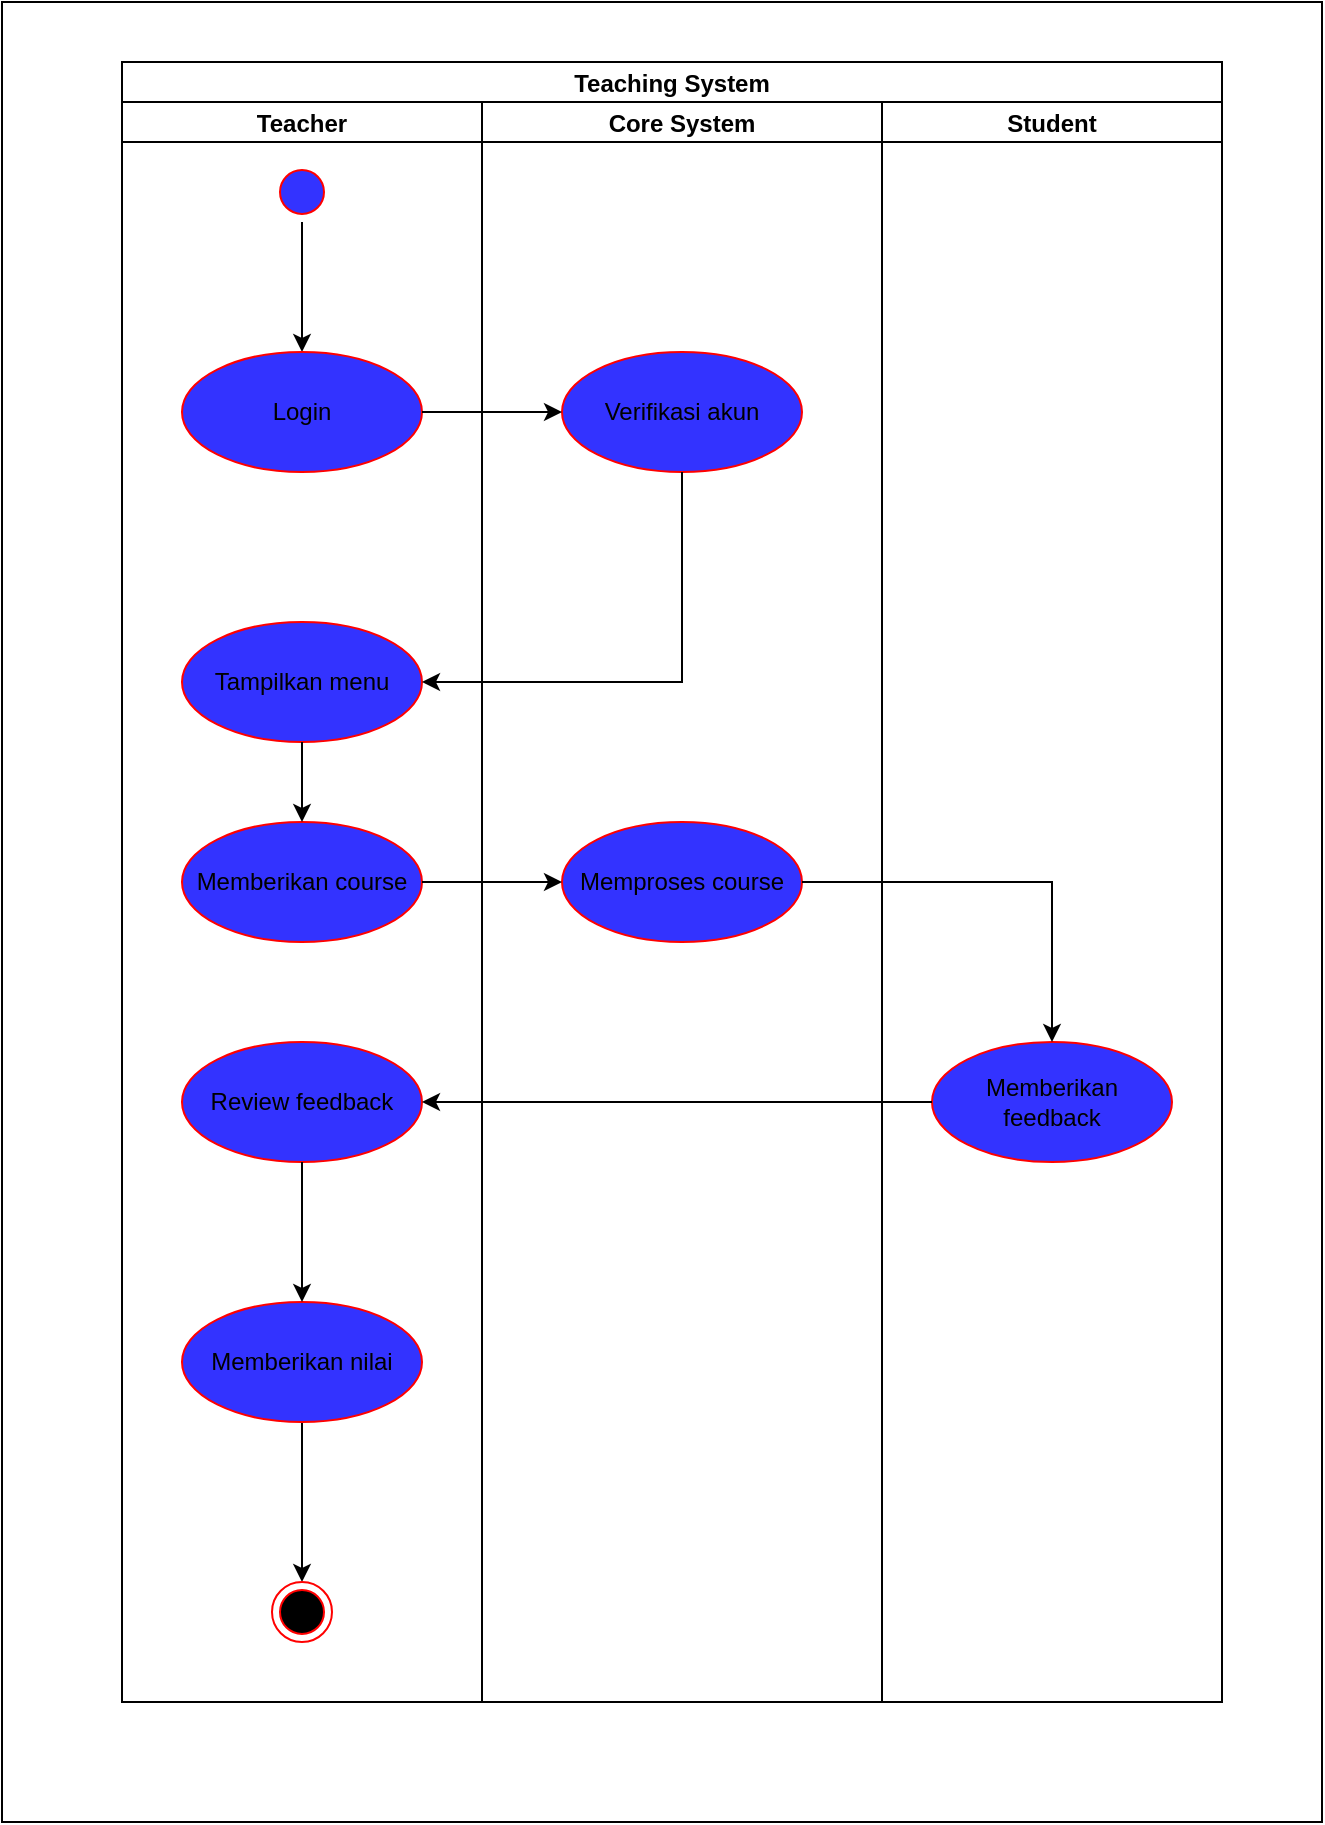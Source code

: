 <mxfile version="14.8.1" type="github">
  <diagram id="19WhXKONC-OqO6uyHztn" name="Page-1">
    <mxGraphModel dx="2893" dy="1717" grid="1" gridSize="10" guides="1" tooltips="1" connect="1" arrows="1" fold="1" page="1" pageScale="1" pageWidth="1100" pageHeight="1700" math="0" shadow="0">
      <root>
        <mxCell id="0" />
        <mxCell id="1" parent="0" />
        <mxCell id="XUvmTbuk2_gbkxKLoFfj-4" value="" style="rounded=0;whiteSpace=wrap;html=1;" vertex="1" parent="1">
          <mxGeometry x="260" y="170" width="660" height="910" as="geometry" />
        </mxCell>
        <mxCell id="-n3JT8xs_y32vfmvB7lT-1" value="Teaching System" style="swimlane;childLayout=stackLayout;resizeParent=1;resizeParentMax=0;startSize=20;" parent="1" vertex="1">
          <mxGeometry x="320" y="200" width="550" height="820" as="geometry" />
        </mxCell>
        <mxCell id="-n3JT8xs_y32vfmvB7lT-2" value="Teacher" style="swimlane;startSize=20;" parent="-n3JT8xs_y32vfmvB7lT-1" vertex="1">
          <mxGeometry y="20" width="180" height="800" as="geometry" />
        </mxCell>
        <mxCell id="yrBjrWcVxZzmMX7ZwHTp-6" value="" style="edgeStyle=orthogonalEdgeStyle;rounded=0;orthogonalLoop=1;jettySize=auto;html=1;" parent="-n3JT8xs_y32vfmvB7lT-2" source="yrBjrWcVxZzmMX7ZwHTp-1" target="yrBjrWcVxZzmMX7ZwHTp-5" edge="1">
          <mxGeometry relative="1" as="geometry" />
        </mxCell>
        <mxCell id="yrBjrWcVxZzmMX7ZwHTp-1" value="" style="ellipse;html=1;shape=startState;strokeColor=#ff0000;fillColor=#3333FF;" parent="-n3JT8xs_y32vfmvB7lT-2" vertex="1">
          <mxGeometry x="75" y="30" width="30" height="30" as="geometry" />
        </mxCell>
        <mxCell id="yrBjrWcVxZzmMX7ZwHTp-5" value="Login" style="ellipse;whiteSpace=wrap;html=1;strokeColor=#ff0000;fillColor=#3333FF;" parent="-n3JT8xs_y32vfmvB7lT-2" vertex="1">
          <mxGeometry x="30" y="125" width="120" height="60" as="geometry" />
        </mxCell>
        <mxCell id="yrBjrWcVxZzmMX7ZwHTp-9" value="Tampilkan menu" style="ellipse;whiteSpace=wrap;html=1;strokeColor=#ff0000;fillColor=#3333FF;" parent="-n3JT8xs_y32vfmvB7lT-2" vertex="1">
          <mxGeometry x="30" y="260" width="120" height="60" as="geometry" />
        </mxCell>
        <mxCell id="yrBjrWcVxZzmMX7ZwHTp-20" value="Review feedback" style="ellipse;whiteSpace=wrap;html=1;strokeColor=#ff0000;fillColor=#3333FF;" parent="-n3JT8xs_y32vfmvB7lT-2" vertex="1">
          <mxGeometry x="30" y="470" width="120" height="60" as="geometry" />
        </mxCell>
        <mxCell id="yrBjrWcVxZzmMX7ZwHTp-11" value="Memberikan course" style="ellipse;whiteSpace=wrap;html=1;strokeColor=#ff0000;fillColor=#3333FF;" parent="-n3JT8xs_y32vfmvB7lT-2" vertex="1">
          <mxGeometry x="30" y="360" width="120" height="60" as="geometry" />
        </mxCell>
        <mxCell id="yrBjrWcVxZzmMX7ZwHTp-12" value="" style="edgeStyle=orthogonalEdgeStyle;rounded=0;orthogonalLoop=1;jettySize=auto;html=1;" parent="-n3JT8xs_y32vfmvB7lT-2" source="yrBjrWcVxZzmMX7ZwHTp-9" target="yrBjrWcVxZzmMX7ZwHTp-11" edge="1">
          <mxGeometry relative="1" as="geometry">
            <Array as="points">
              <mxPoint x="90" y="360" />
            </Array>
          </mxGeometry>
        </mxCell>
        <mxCell id="yrBjrWcVxZzmMX7ZwHTp-26" value="" style="edgeStyle=orthogonalEdgeStyle;rounded=0;orthogonalLoop=1;jettySize=auto;html=1;" parent="-n3JT8xs_y32vfmvB7lT-2" source="yrBjrWcVxZzmMX7ZwHTp-22" edge="1">
          <mxGeometry relative="1" as="geometry">
            <mxPoint x="90" y="740" as="targetPoint" />
          </mxGeometry>
        </mxCell>
        <mxCell id="yrBjrWcVxZzmMX7ZwHTp-22" value="Memberikan nilai" style="ellipse;whiteSpace=wrap;html=1;strokeColor=#ff0000;fillColor=#3333FF;" parent="-n3JT8xs_y32vfmvB7lT-2" vertex="1">
          <mxGeometry x="30" y="600" width="120" height="60" as="geometry" />
        </mxCell>
        <mxCell id="yrBjrWcVxZzmMX7ZwHTp-23" value="" style="edgeStyle=orthogonalEdgeStyle;rounded=0;orthogonalLoop=1;jettySize=auto;html=1;" parent="-n3JT8xs_y32vfmvB7lT-2" source="yrBjrWcVxZzmMX7ZwHTp-20" target="yrBjrWcVxZzmMX7ZwHTp-22" edge="1">
          <mxGeometry relative="1" as="geometry">
            <Array as="points">
              <mxPoint x="90" y="630" />
            </Array>
          </mxGeometry>
        </mxCell>
        <mxCell id="yrBjrWcVxZzmMX7ZwHTp-27" value="" style="ellipse;html=1;shape=endState;fillColor=#000000;strokeColor=#ff0000;" parent="-n3JT8xs_y32vfmvB7lT-2" vertex="1">
          <mxGeometry x="75" y="740" width="30" height="30" as="geometry" />
        </mxCell>
        <mxCell id="-n3JT8xs_y32vfmvB7lT-3" value="Core System" style="swimlane;startSize=20;" parent="-n3JT8xs_y32vfmvB7lT-1" vertex="1">
          <mxGeometry x="180" y="20" width="200" height="800" as="geometry" />
        </mxCell>
        <mxCell id="yrBjrWcVxZzmMX7ZwHTp-7" value="Verifikasi akun" style="ellipse;whiteSpace=wrap;html=1;strokeColor=#ff0000;fillColor=#3333FF;" parent="-n3JT8xs_y32vfmvB7lT-3" vertex="1">
          <mxGeometry x="40" y="125" width="120" height="60" as="geometry" />
        </mxCell>
        <mxCell id="XUvmTbuk2_gbkxKLoFfj-1" value="Memproses course" style="ellipse;whiteSpace=wrap;html=1;strokeColor=#ff0000;fillColor=#3333FF;" vertex="1" parent="-n3JT8xs_y32vfmvB7lT-3">
          <mxGeometry x="40" y="360" width="120" height="60" as="geometry" />
        </mxCell>
        <mxCell id="-n3JT8xs_y32vfmvB7lT-4" value="Student" style="swimlane;startSize=20;" parent="-n3JT8xs_y32vfmvB7lT-1" vertex="1">
          <mxGeometry x="380" y="20" width="170" height="800" as="geometry" />
        </mxCell>
        <mxCell id="yrBjrWcVxZzmMX7ZwHTp-18" value="Memberikan feedback" style="ellipse;whiteSpace=wrap;html=1;strokeColor=#ff0000;fillColor=#3333FF;" parent="-n3JT8xs_y32vfmvB7lT-4" vertex="1">
          <mxGeometry x="25" y="470" width="120" height="60" as="geometry" />
        </mxCell>
        <mxCell id="yrBjrWcVxZzmMX7ZwHTp-8" value="" style="edgeStyle=orthogonalEdgeStyle;rounded=0;orthogonalLoop=1;jettySize=auto;html=1;" parent="-n3JT8xs_y32vfmvB7lT-1" source="yrBjrWcVxZzmMX7ZwHTp-5" target="yrBjrWcVxZzmMX7ZwHTp-7" edge="1">
          <mxGeometry relative="1" as="geometry" />
        </mxCell>
        <mxCell id="yrBjrWcVxZzmMX7ZwHTp-10" value="" style="edgeStyle=orthogonalEdgeStyle;rounded=0;orthogonalLoop=1;jettySize=auto;html=1;" parent="-n3JT8xs_y32vfmvB7lT-1" source="yrBjrWcVxZzmMX7ZwHTp-7" target="yrBjrWcVxZzmMX7ZwHTp-9" edge="1">
          <mxGeometry relative="1" as="geometry">
            <Array as="points">
              <mxPoint x="280" y="310" />
            </Array>
          </mxGeometry>
        </mxCell>
        <mxCell id="yrBjrWcVxZzmMX7ZwHTp-21" value="" style="edgeStyle=orthogonalEdgeStyle;rounded=0;orthogonalLoop=1;jettySize=auto;html=1;" parent="-n3JT8xs_y32vfmvB7lT-1" source="yrBjrWcVxZzmMX7ZwHTp-18" target="yrBjrWcVxZzmMX7ZwHTp-20" edge="1">
          <mxGeometry relative="1" as="geometry" />
        </mxCell>
        <mxCell id="XUvmTbuk2_gbkxKLoFfj-2" value="" style="edgeStyle=orthogonalEdgeStyle;rounded=0;orthogonalLoop=1;jettySize=auto;html=1;" edge="1" parent="-n3JT8xs_y32vfmvB7lT-1" source="yrBjrWcVxZzmMX7ZwHTp-11" target="XUvmTbuk2_gbkxKLoFfj-1">
          <mxGeometry relative="1" as="geometry" />
        </mxCell>
        <mxCell id="XUvmTbuk2_gbkxKLoFfj-3" style="edgeStyle=orthogonalEdgeStyle;rounded=0;orthogonalLoop=1;jettySize=auto;html=1;entryX=0.5;entryY=0;entryDx=0;entryDy=0;" edge="1" parent="-n3JT8xs_y32vfmvB7lT-1" source="XUvmTbuk2_gbkxKLoFfj-1" target="yrBjrWcVxZzmMX7ZwHTp-18">
          <mxGeometry relative="1" as="geometry" />
        </mxCell>
      </root>
    </mxGraphModel>
  </diagram>
</mxfile>
